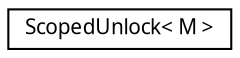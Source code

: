 digraph "Grafische Darstellung der Klassenhierarchie"
{
  edge [fontname="Sans",fontsize="10",labelfontname="Sans",labelfontsize="10"];
  node [fontname="Sans",fontsize="10",shape=record];
  rankdir="LR";
  Node0 [label="ScopedUnlock\< M \>",height=0.2,width=0.4,color="black", fillcolor="white", style="filled",URL="$d9/dbb/classScopedUnlock.html"];
}

